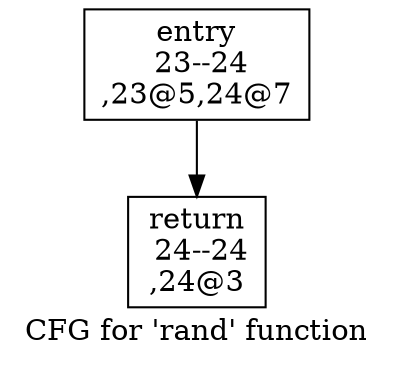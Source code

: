 digraph "CFG for 'rand' function" {
	label="CFG for 'rand' function";

	Node0x100812a20 [shape=record,label="{entry\n 23--24\n,23@5,24@7\n}"];
	Node0x100812a20 -> Node0x100805180;
	Node0x100805180 [shape=record,label="{return\n 24--24\n,24@3\n}"];
}
